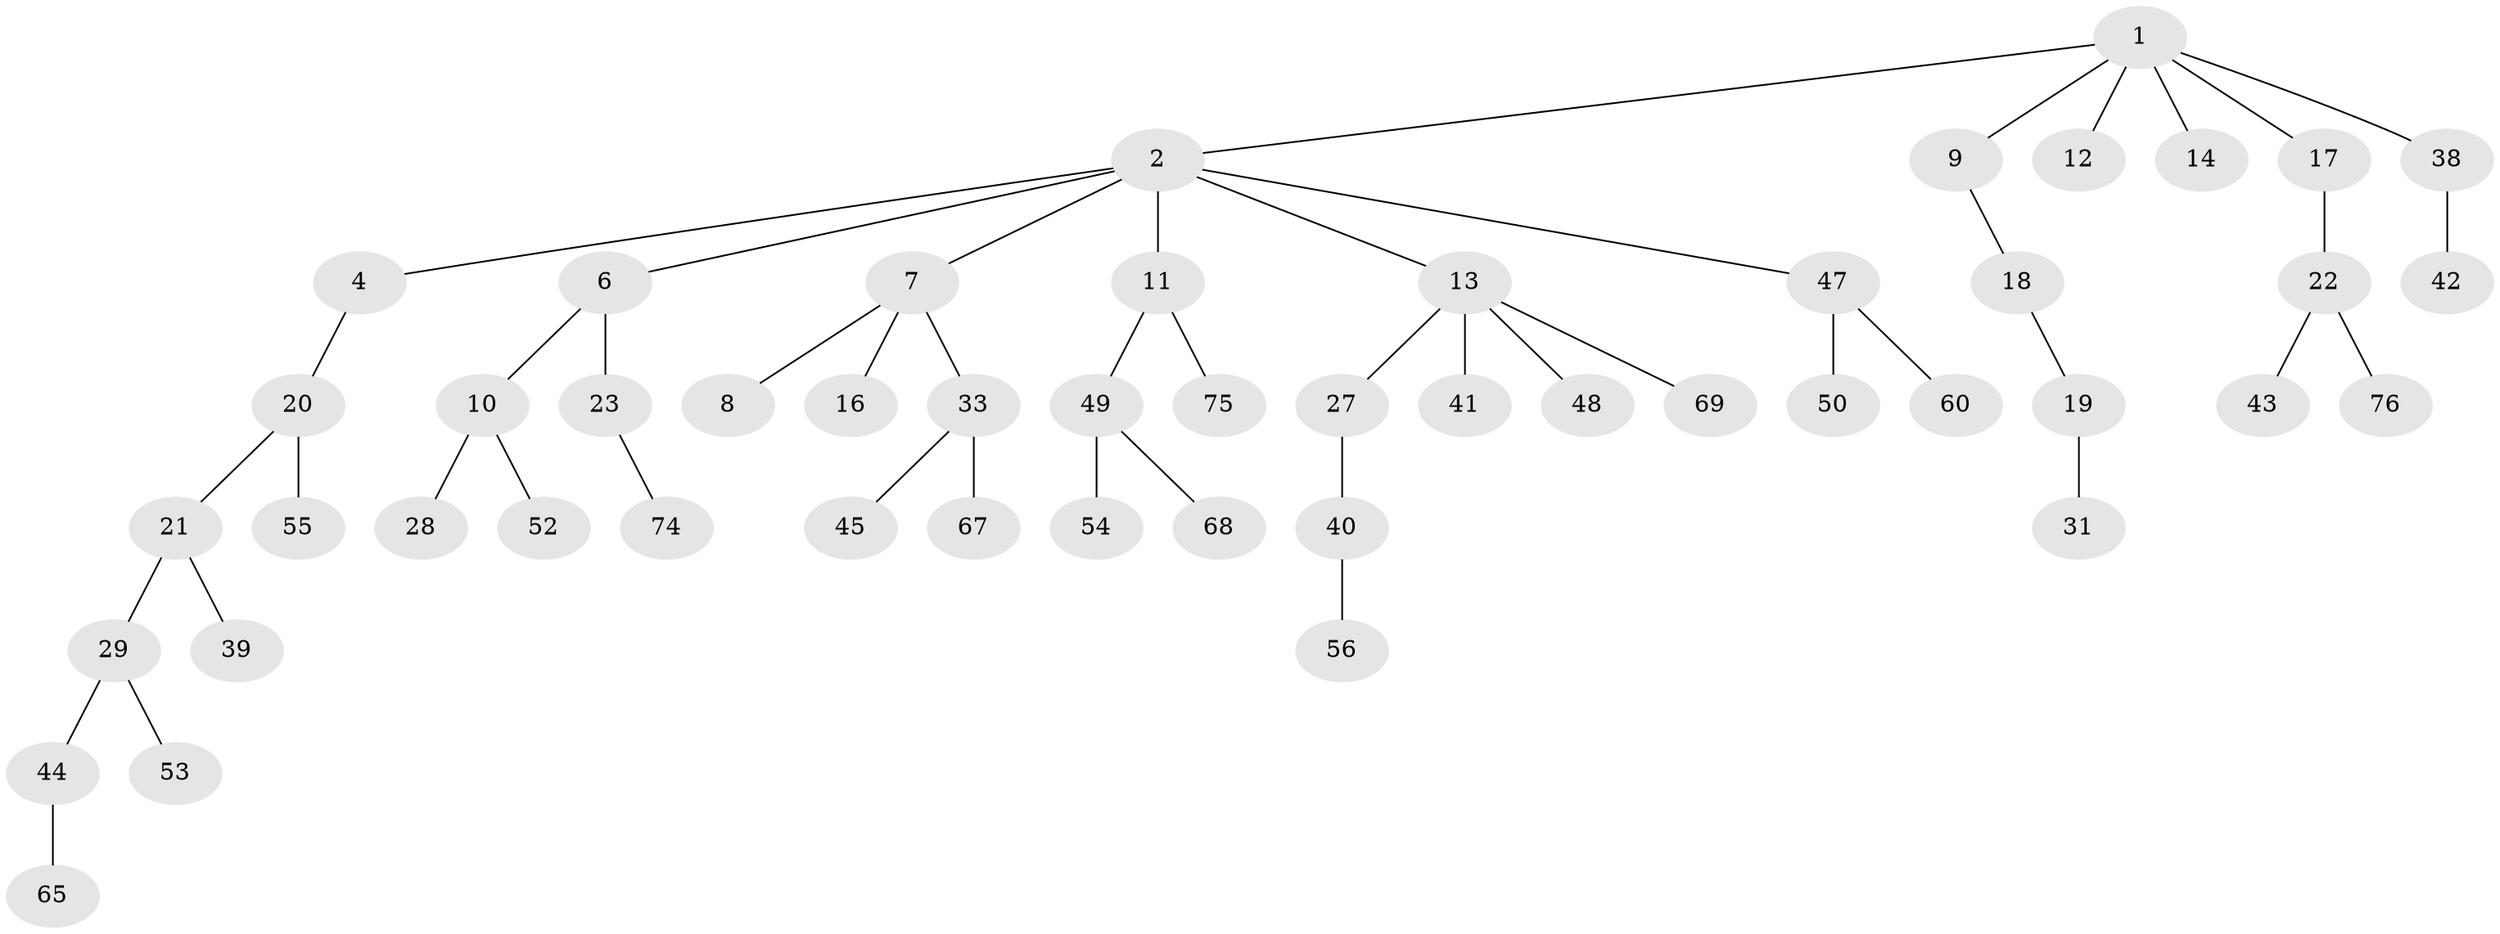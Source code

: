 // Generated by graph-tools (version 1.1) at 2025/24/03/03/25 07:24:05]
// undirected, 50 vertices, 49 edges
graph export_dot {
graph [start="1"]
  node [color=gray90,style=filled];
  1 [super="+5"];
  2 [super="+3"];
  4;
  6 [super="+15"];
  7 [super="+46"];
  8;
  9 [super="+70"];
  10 [super="+24"];
  11 [super="+35"];
  12;
  13 [super="+32"];
  14 [super="+72"];
  16;
  17 [super="+79"];
  18;
  19 [super="+30"];
  20 [super="+73"];
  21 [super="+25"];
  22 [super="+59"];
  23 [super="+26"];
  27 [super="+34"];
  28 [super="+36"];
  29 [super="+37"];
  31;
  33 [super="+71"];
  38 [super="+51"];
  39;
  40;
  41 [super="+62"];
  42;
  43;
  44 [super="+63"];
  45;
  47 [super="+66"];
  48;
  49 [super="+61"];
  50 [super="+64"];
  52 [super="+57"];
  53 [super="+78"];
  54;
  55 [super="+58"];
  56 [super="+77"];
  60;
  65;
  67;
  68;
  69;
  74;
  75;
  76;
  1 -- 2;
  1 -- 9;
  1 -- 14;
  1 -- 38;
  1 -- 12;
  1 -- 17;
  2 -- 4;
  2 -- 11;
  2 -- 6;
  2 -- 7;
  2 -- 13;
  2 -- 47;
  4 -- 20;
  6 -- 10;
  6 -- 23;
  7 -- 8;
  7 -- 16;
  7 -- 33;
  9 -- 18;
  10 -- 28;
  10 -- 52;
  11 -- 49;
  11 -- 75;
  13 -- 27;
  13 -- 69;
  13 -- 48;
  13 -- 41;
  17 -- 22;
  18 -- 19;
  19 -- 31;
  20 -- 21;
  20 -- 55;
  21 -- 29;
  21 -- 39;
  22 -- 43;
  22 -- 76;
  23 -- 74;
  27 -- 40;
  29 -- 44;
  29 -- 53;
  33 -- 45;
  33 -- 67;
  38 -- 42;
  40 -- 56;
  44 -- 65;
  47 -- 50;
  47 -- 60;
  49 -- 54;
  49 -- 68;
}
